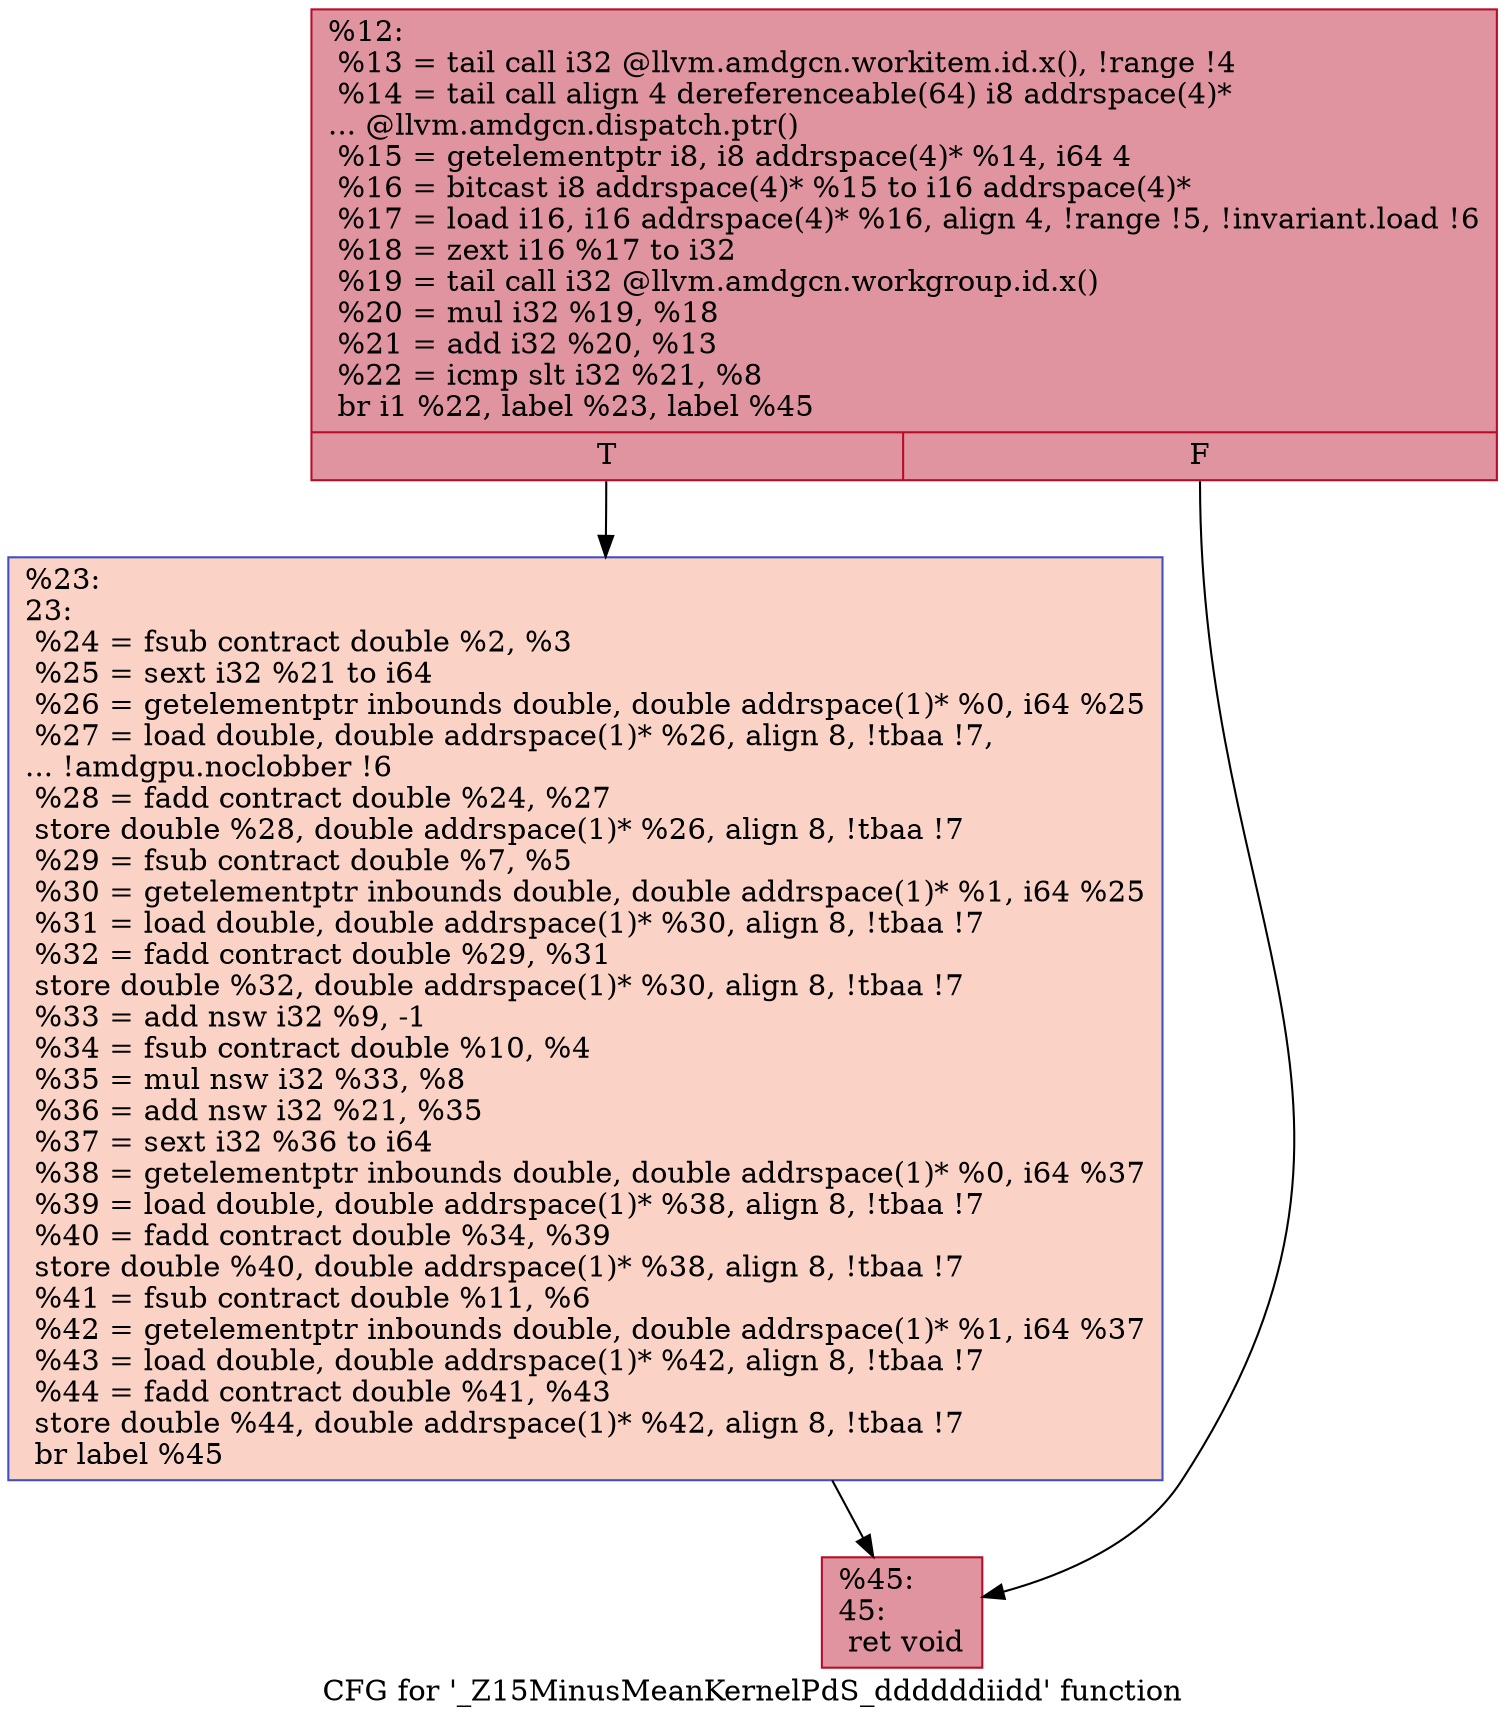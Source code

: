 digraph "CFG for '_Z15MinusMeanKernelPdS_ddddddiidd' function" {
	label="CFG for '_Z15MinusMeanKernelPdS_ddddddiidd' function";

	Node0x5e98770 [shape=record,color="#b70d28ff", style=filled, fillcolor="#b70d2870",label="{%12:\l  %13 = tail call i32 @llvm.amdgcn.workitem.id.x(), !range !4\l  %14 = tail call align 4 dereferenceable(64) i8 addrspace(4)*\l... @llvm.amdgcn.dispatch.ptr()\l  %15 = getelementptr i8, i8 addrspace(4)* %14, i64 4\l  %16 = bitcast i8 addrspace(4)* %15 to i16 addrspace(4)*\l  %17 = load i16, i16 addrspace(4)* %16, align 4, !range !5, !invariant.load !6\l  %18 = zext i16 %17 to i32\l  %19 = tail call i32 @llvm.amdgcn.workgroup.id.x()\l  %20 = mul i32 %19, %18\l  %21 = add i32 %20, %13\l  %22 = icmp slt i32 %21, %8\l  br i1 %22, label %23, label %45\l|{<s0>T|<s1>F}}"];
	Node0x5e98770:s0 -> Node0x5e9b4b0;
	Node0x5e98770:s1 -> Node0x5e9b540;
	Node0x5e9b4b0 [shape=record,color="#3d50c3ff", style=filled, fillcolor="#f59c7d70",label="{%23:\l23:                                               \l  %24 = fsub contract double %2, %3\l  %25 = sext i32 %21 to i64\l  %26 = getelementptr inbounds double, double addrspace(1)* %0, i64 %25\l  %27 = load double, double addrspace(1)* %26, align 8, !tbaa !7,\l... !amdgpu.noclobber !6\l  %28 = fadd contract double %24, %27\l  store double %28, double addrspace(1)* %26, align 8, !tbaa !7\l  %29 = fsub contract double %7, %5\l  %30 = getelementptr inbounds double, double addrspace(1)* %1, i64 %25\l  %31 = load double, double addrspace(1)* %30, align 8, !tbaa !7\l  %32 = fadd contract double %29, %31\l  store double %32, double addrspace(1)* %30, align 8, !tbaa !7\l  %33 = add nsw i32 %9, -1\l  %34 = fsub contract double %10, %4\l  %35 = mul nsw i32 %33, %8\l  %36 = add nsw i32 %21, %35\l  %37 = sext i32 %36 to i64\l  %38 = getelementptr inbounds double, double addrspace(1)* %0, i64 %37\l  %39 = load double, double addrspace(1)* %38, align 8, !tbaa !7\l  %40 = fadd contract double %34, %39\l  store double %40, double addrspace(1)* %38, align 8, !tbaa !7\l  %41 = fsub contract double %11, %6\l  %42 = getelementptr inbounds double, double addrspace(1)* %1, i64 %37\l  %43 = load double, double addrspace(1)* %42, align 8, !tbaa !7\l  %44 = fadd contract double %41, %43\l  store double %44, double addrspace(1)* %42, align 8, !tbaa !7\l  br label %45\l}"];
	Node0x5e9b4b0 -> Node0x5e9b540;
	Node0x5e9b540 [shape=record,color="#b70d28ff", style=filled, fillcolor="#b70d2870",label="{%45:\l45:                                               \l  ret void\l}"];
}
